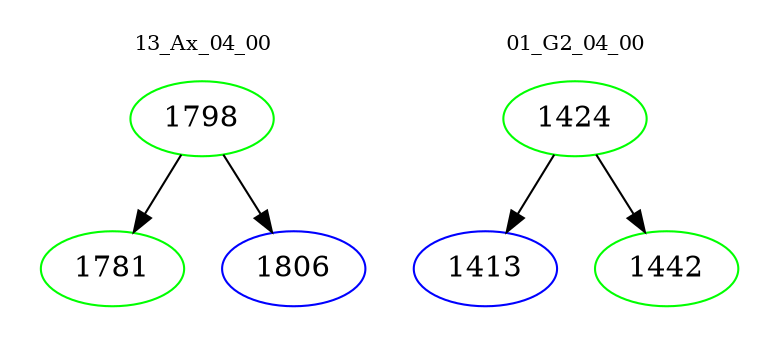 digraph{
subgraph cluster_0 {
color = white
label = "13_Ax_04_00";
fontsize=10;
T0_1798 [label="1798", color="green"]
T0_1798 -> T0_1781 [color="black"]
T0_1781 [label="1781", color="green"]
T0_1798 -> T0_1806 [color="black"]
T0_1806 [label="1806", color="blue"]
}
subgraph cluster_1 {
color = white
label = "01_G2_04_00";
fontsize=10;
T1_1424 [label="1424", color="green"]
T1_1424 -> T1_1413 [color="black"]
T1_1413 [label="1413", color="blue"]
T1_1424 -> T1_1442 [color="black"]
T1_1442 [label="1442", color="green"]
}
}
